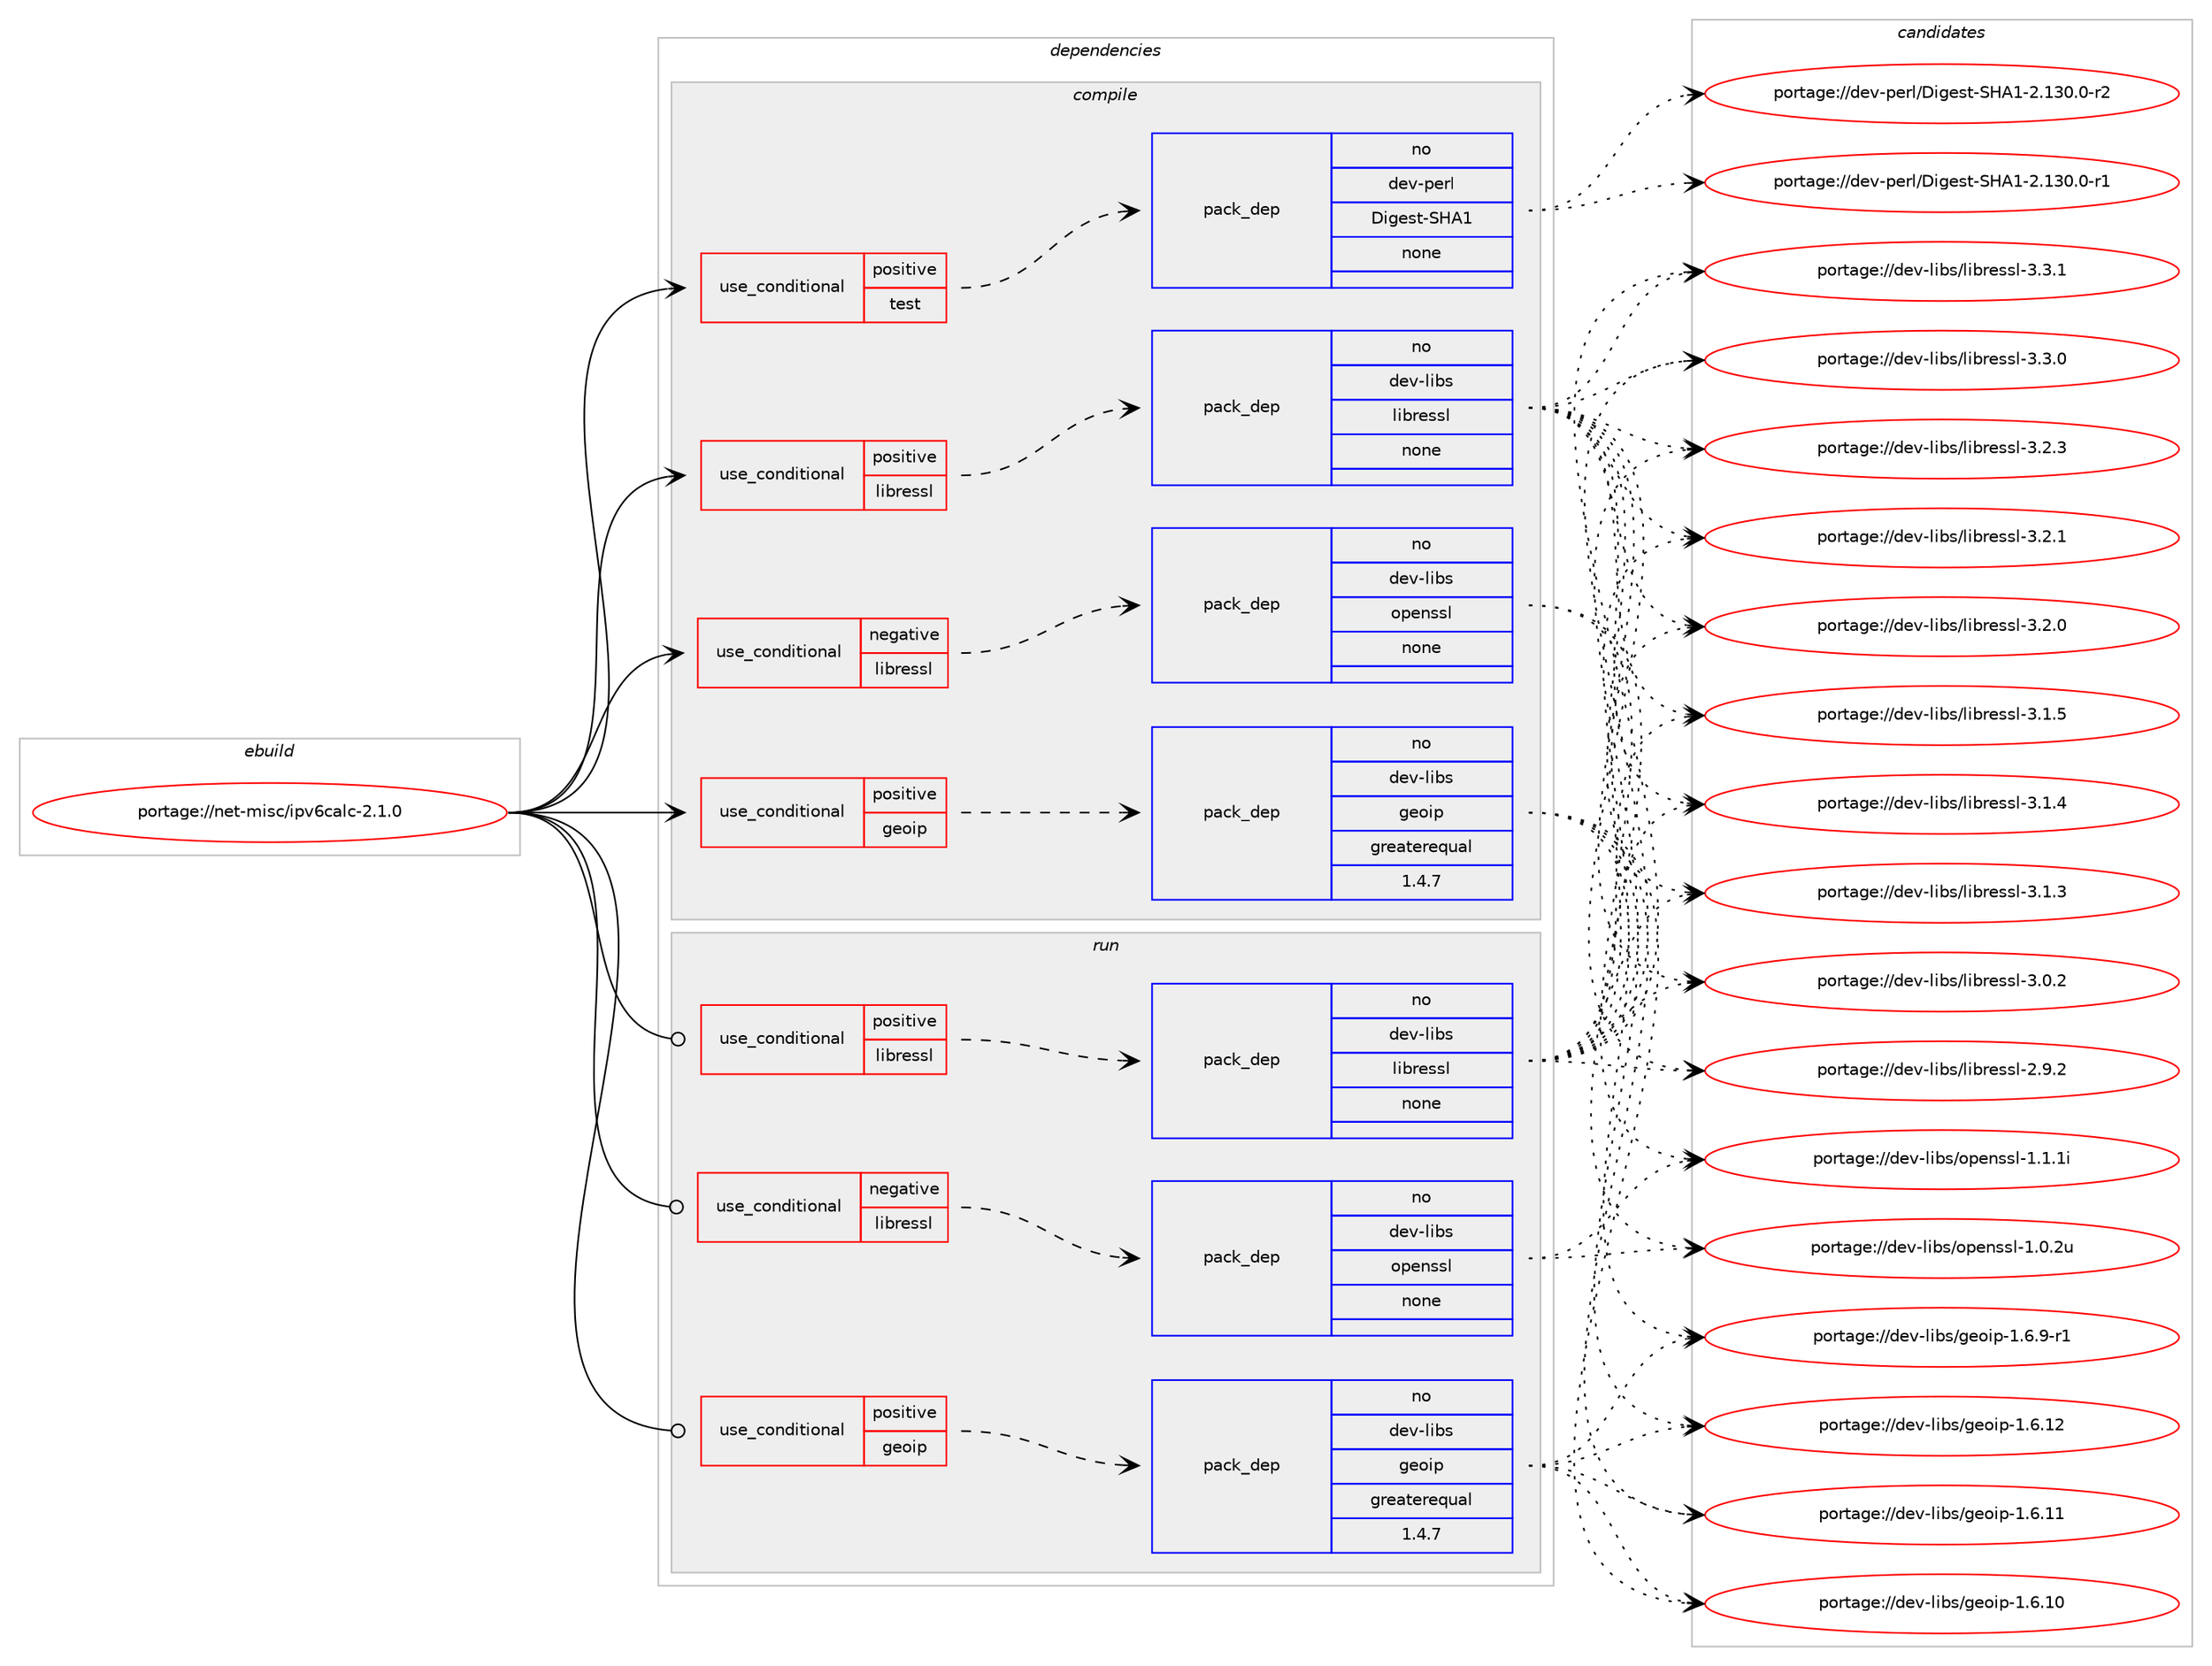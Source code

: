 digraph prolog {

# *************
# Graph options
# *************

newrank=true;
concentrate=true;
compound=true;
graph [rankdir=LR,fontname=Helvetica,fontsize=10,ranksep=1.5];#, ranksep=2.5, nodesep=0.2];
edge  [arrowhead=vee];
node  [fontname=Helvetica,fontsize=10];

# **********
# The ebuild
# **********

subgraph cluster_leftcol {
color=gray;
rank=same;
label=<<i>ebuild</i>>;
id [label="portage://net-misc/ipv6calc-2.1.0", color=red, width=4, href="../net-misc/ipv6calc-2.1.0.svg"];
}

# ****************
# The dependencies
# ****************

subgraph cluster_midcol {
color=gray;
label=<<i>dependencies</i>>;
subgraph cluster_compile {
fillcolor="#eeeeee";
style=filled;
label=<<i>compile</i>>;
subgraph cond950 {
dependency5234 [label=<<TABLE BORDER="0" CELLBORDER="1" CELLSPACING="0" CELLPADDING="4"><TR><TD ROWSPAN="3" CELLPADDING="10">use_conditional</TD></TR><TR><TD>negative</TD></TR><TR><TD>libressl</TD></TR></TABLE>>, shape=none, color=red];
subgraph pack4120 {
dependency5235 [label=<<TABLE BORDER="0" CELLBORDER="1" CELLSPACING="0" CELLPADDING="4" WIDTH="220"><TR><TD ROWSPAN="6" CELLPADDING="30">pack_dep</TD></TR><TR><TD WIDTH="110">no</TD></TR><TR><TD>dev-libs</TD></TR><TR><TD>openssl</TD></TR><TR><TD>none</TD></TR><TR><TD></TD></TR></TABLE>>, shape=none, color=blue];
}
dependency5234:e -> dependency5235:w [weight=20,style="dashed",arrowhead="vee"];
}
id:e -> dependency5234:w [weight=20,style="solid",arrowhead="vee"];
subgraph cond951 {
dependency5236 [label=<<TABLE BORDER="0" CELLBORDER="1" CELLSPACING="0" CELLPADDING="4"><TR><TD ROWSPAN="3" CELLPADDING="10">use_conditional</TD></TR><TR><TD>positive</TD></TR><TR><TD>geoip</TD></TR></TABLE>>, shape=none, color=red];
subgraph pack4121 {
dependency5237 [label=<<TABLE BORDER="0" CELLBORDER="1" CELLSPACING="0" CELLPADDING="4" WIDTH="220"><TR><TD ROWSPAN="6" CELLPADDING="30">pack_dep</TD></TR><TR><TD WIDTH="110">no</TD></TR><TR><TD>dev-libs</TD></TR><TR><TD>geoip</TD></TR><TR><TD>greaterequal</TD></TR><TR><TD>1.4.7</TD></TR></TABLE>>, shape=none, color=blue];
}
dependency5236:e -> dependency5237:w [weight=20,style="dashed",arrowhead="vee"];
}
id:e -> dependency5236:w [weight=20,style="solid",arrowhead="vee"];
subgraph cond952 {
dependency5238 [label=<<TABLE BORDER="0" CELLBORDER="1" CELLSPACING="0" CELLPADDING="4"><TR><TD ROWSPAN="3" CELLPADDING="10">use_conditional</TD></TR><TR><TD>positive</TD></TR><TR><TD>libressl</TD></TR></TABLE>>, shape=none, color=red];
subgraph pack4122 {
dependency5239 [label=<<TABLE BORDER="0" CELLBORDER="1" CELLSPACING="0" CELLPADDING="4" WIDTH="220"><TR><TD ROWSPAN="6" CELLPADDING="30">pack_dep</TD></TR><TR><TD WIDTH="110">no</TD></TR><TR><TD>dev-libs</TD></TR><TR><TD>libressl</TD></TR><TR><TD>none</TD></TR><TR><TD></TD></TR></TABLE>>, shape=none, color=blue];
}
dependency5238:e -> dependency5239:w [weight=20,style="dashed",arrowhead="vee"];
}
id:e -> dependency5238:w [weight=20,style="solid",arrowhead="vee"];
subgraph cond953 {
dependency5240 [label=<<TABLE BORDER="0" CELLBORDER="1" CELLSPACING="0" CELLPADDING="4"><TR><TD ROWSPAN="3" CELLPADDING="10">use_conditional</TD></TR><TR><TD>positive</TD></TR><TR><TD>test</TD></TR></TABLE>>, shape=none, color=red];
subgraph pack4123 {
dependency5241 [label=<<TABLE BORDER="0" CELLBORDER="1" CELLSPACING="0" CELLPADDING="4" WIDTH="220"><TR><TD ROWSPAN="6" CELLPADDING="30">pack_dep</TD></TR><TR><TD WIDTH="110">no</TD></TR><TR><TD>dev-perl</TD></TR><TR><TD>Digest-SHA1</TD></TR><TR><TD>none</TD></TR><TR><TD></TD></TR></TABLE>>, shape=none, color=blue];
}
dependency5240:e -> dependency5241:w [weight=20,style="dashed",arrowhead="vee"];
}
id:e -> dependency5240:w [weight=20,style="solid",arrowhead="vee"];
}
subgraph cluster_compileandrun {
fillcolor="#eeeeee";
style=filled;
label=<<i>compile and run</i>>;
}
subgraph cluster_run {
fillcolor="#eeeeee";
style=filled;
label=<<i>run</i>>;
subgraph cond954 {
dependency5242 [label=<<TABLE BORDER="0" CELLBORDER="1" CELLSPACING="0" CELLPADDING="4"><TR><TD ROWSPAN="3" CELLPADDING="10">use_conditional</TD></TR><TR><TD>negative</TD></TR><TR><TD>libressl</TD></TR></TABLE>>, shape=none, color=red];
subgraph pack4124 {
dependency5243 [label=<<TABLE BORDER="0" CELLBORDER="1" CELLSPACING="0" CELLPADDING="4" WIDTH="220"><TR><TD ROWSPAN="6" CELLPADDING="30">pack_dep</TD></TR><TR><TD WIDTH="110">no</TD></TR><TR><TD>dev-libs</TD></TR><TR><TD>openssl</TD></TR><TR><TD>none</TD></TR><TR><TD></TD></TR></TABLE>>, shape=none, color=blue];
}
dependency5242:e -> dependency5243:w [weight=20,style="dashed",arrowhead="vee"];
}
id:e -> dependency5242:w [weight=20,style="solid",arrowhead="odot"];
subgraph cond955 {
dependency5244 [label=<<TABLE BORDER="0" CELLBORDER="1" CELLSPACING="0" CELLPADDING="4"><TR><TD ROWSPAN="3" CELLPADDING="10">use_conditional</TD></TR><TR><TD>positive</TD></TR><TR><TD>geoip</TD></TR></TABLE>>, shape=none, color=red];
subgraph pack4125 {
dependency5245 [label=<<TABLE BORDER="0" CELLBORDER="1" CELLSPACING="0" CELLPADDING="4" WIDTH="220"><TR><TD ROWSPAN="6" CELLPADDING="30">pack_dep</TD></TR><TR><TD WIDTH="110">no</TD></TR><TR><TD>dev-libs</TD></TR><TR><TD>geoip</TD></TR><TR><TD>greaterequal</TD></TR><TR><TD>1.4.7</TD></TR></TABLE>>, shape=none, color=blue];
}
dependency5244:e -> dependency5245:w [weight=20,style="dashed",arrowhead="vee"];
}
id:e -> dependency5244:w [weight=20,style="solid",arrowhead="odot"];
subgraph cond956 {
dependency5246 [label=<<TABLE BORDER="0" CELLBORDER="1" CELLSPACING="0" CELLPADDING="4"><TR><TD ROWSPAN="3" CELLPADDING="10">use_conditional</TD></TR><TR><TD>positive</TD></TR><TR><TD>libressl</TD></TR></TABLE>>, shape=none, color=red];
subgraph pack4126 {
dependency5247 [label=<<TABLE BORDER="0" CELLBORDER="1" CELLSPACING="0" CELLPADDING="4" WIDTH="220"><TR><TD ROWSPAN="6" CELLPADDING="30">pack_dep</TD></TR><TR><TD WIDTH="110">no</TD></TR><TR><TD>dev-libs</TD></TR><TR><TD>libressl</TD></TR><TR><TD>none</TD></TR><TR><TD></TD></TR></TABLE>>, shape=none, color=blue];
}
dependency5246:e -> dependency5247:w [weight=20,style="dashed",arrowhead="vee"];
}
id:e -> dependency5246:w [weight=20,style="solid",arrowhead="odot"];
}
}

# **************
# The candidates
# **************

subgraph cluster_choices {
rank=same;
color=gray;
label=<<i>candidates</i>>;

subgraph choice4120 {
color=black;
nodesep=1;
choice100101118451081059811547111112101110115115108454946494649105 [label="portage://dev-libs/openssl-1.1.1i", color=red, width=4,href="../dev-libs/openssl-1.1.1i.svg"];
choice100101118451081059811547111112101110115115108454946484650117 [label="portage://dev-libs/openssl-1.0.2u", color=red, width=4,href="../dev-libs/openssl-1.0.2u.svg"];
dependency5235:e -> choice100101118451081059811547111112101110115115108454946494649105:w [style=dotted,weight="100"];
dependency5235:e -> choice100101118451081059811547111112101110115115108454946484650117:w [style=dotted,weight="100"];
}
subgraph choice4121 {
color=black;
nodesep=1;
choice1001011184510810598115471031011111051124549465446574511449 [label="portage://dev-libs/geoip-1.6.9-r1", color=red, width=4,href="../dev-libs/geoip-1.6.9-r1.svg"];
choice10010111845108105981154710310111110511245494654464950 [label="portage://dev-libs/geoip-1.6.12", color=red, width=4,href="../dev-libs/geoip-1.6.12.svg"];
choice10010111845108105981154710310111110511245494654464949 [label="portage://dev-libs/geoip-1.6.11", color=red, width=4,href="../dev-libs/geoip-1.6.11.svg"];
choice10010111845108105981154710310111110511245494654464948 [label="portage://dev-libs/geoip-1.6.10", color=red, width=4,href="../dev-libs/geoip-1.6.10.svg"];
dependency5237:e -> choice1001011184510810598115471031011111051124549465446574511449:w [style=dotted,weight="100"];
dependency5237:e -> choice10010111845108105981154710310111110511245494654464950:w [style=dotted,weight="100"];
dependency5237:e -> choice10010111845108105981154710310111110511245494654464949:w [style=dotted,weight="100"];
dependency5237:e -> choice10010111845108105981154710310111110511245494654464948:w [style=dotted,weight="100"];
}
subgraph choice4122 {
color=black;
nodesep=1;
choice10010111845108105981154710810598114101115115108455146514649 [label="portage://dev-libs/libressl-3.3.1", color=red, width=4,href="../dev-libs/libressl-3.3.1.svg"];
choice10010111845108105981154710810598114101115115108455146514648 [label="portage://dev-libs/libressl-3.3.0", color=red, width=4,href="../dev-libs/libressl-3.3.0.svg"];
choice10010111845108105981154710810598114101115115108455146504651 [label="portage://dev-libs/libressl-3.2.3", color=red, width=4,href="../dev-libs/libressl-3.2.3.svg"];
choice10010111845108105981154710810598114101115115108455146504649 [label="portage://dev-libs/libressl-3.2.1", color=red, width=4,href="../dev-libs/libressl-3.2.1.svg"];
choice10010111845108105981154710810598114101115115108455146504648 [label="portage://dev-libs/libressl-3.2.0", color=red, width=4,href="../dev-libs/libressl-3.2.0.svg"];
choice10010111845108105981154710810598114101115115108455146494653 [label="portage://dev-libs/libressl-3.1.5", color=red, width=4,href="../dev-libs/libressl-3.1.5.svg"];
choice10010111845108105981154710810598114101115115108455146494652 [label="portage://dev-libs/libressl-3.1.4", color=red, width=4,href="../dev-libs/libressl-3.1.4.svg"];
choice10010111845108105981154710810598114101115115108455146494651 [label="portage://dev-libs/libressl-3.1.3", color=red, width=4,href="../dev-libs/libressl-3.1.3.svg"];
choice10010111845108105981154710810598114101115115108455146484650 [label="portage://dev-libs/libressl-3.0.2", color=red, width=4,href="../dev-libs/libressl-3.0.2.svg"];
choice10010111845108105981154710810598114101115115108455046574650 [label="portage://dev-libs/libressl-2.9.2", color=red, width=4,href="../dev-libs/libressl-2.9.2.svg"];
dependency5239:e -> choice10010111845108105981154710810598114101115115108455146514649:w [style=dotted,weight="100"];
dependency5239:e -> choice10010111845108105981154710810598114101115115108455146514648:w [style=dotted,weight="100"];
dependency5239:e -> choice10010111845108105981154710810598114101115115108455146504651:w [style=dotted,weight="100"];
dependency5239:e -> choice10010111845108105981154710810598114101115115108455146504649:w [style=dotted,weight="100"];
dependency5239:e -> choice10010111845108105981154710810598114101115115108455146504648:w [style=dotted,weight="100"];
dependency5239:e -> choice10010111845108105981154710810598114101115115108455146494653:w [style=dotted,weight="100"];
dependency5239:e -> choice10010111845108105981154710810598114101115115108455146494652:w [style=dotted,weight="100"];
dependency5239:e -> choice10010111845108105981154710810598114101115115108455146494651:w [style=dotted,weight="100"];
dependency5239:e -> choice10010111845108105981154710810598114101115115108455146484650:w [style=dotted,weight="100"];
dependency5239:e -> choice10010111845108105981154710810598114101115115108455046574650:w [style=dotted,weight="100"];
}
subgraph choice4123 {
color=black;
nodesep=1;
choice100101118451121011141084768105103101115116458372654945504649514846484511450 [label="portage://dev-perl/Digest-SHA1-2.130.0-r2", color=red, width=4,href="../dev-perl/Digest-SHA1-2.130.0-r2.svg"];
choice100101118451121011141084768105103101115116458372654945504649514846484511449 [label="portage://dev-perl/Digest-SHA1-2.130.0-r1", color=red, width=4,href="../dev-perl/Digest-SHA1-2.130.0-r1.svg"];
dependency5241:e -> choice100101118451121011141084768105103101115116458372654945504649514846484511450:w [style=dotted,weight="100"];
dependency5241:e -> choice100101118451121011141084768105103101115116458372654945504649514846484511449:w [style=dotted,weight="100"];
}
subgraph choice4124 {
color=black;
nodesep=1;
choice100101118451081059811547111112101110115115108454946494649105 [label="portage://dev-libs/openssl-1.1.1i", color=red, width=4,href="../dev-libs/openssl-1.1.1i.svg"];
choice100101118451081059811547111112101110115115108454946484650117 [label="portage://dev-libs/openssl-1.0.2u", color=red, width=4,href="../dev-libs/openssl-1.0.2u.svg"];
dependency5243:e -> choice100101118451081059811547111112101110115115108454946494649105:w [style=dotted,weight="100"];
dependency5243:e -> choice100101118451081059811547111112101110115115108454946484650117:w [style=dotted,weight="100"];
}
subgraph choice4125 {
color=black;
nodesep=1;
choice1001011184510810598115471031011111051124549465446574511449 [label="portage://dev-libs/geoip-1.6.9-r1", color=red, width=4,href="../dev-libs/geoip-1.6.9-r1.svg"];
choice10010111845108105981154710310111110511245494654464950 [label="portage://dev-libs/geoip-1.6.12", color=red, width=4,href="../dev-libs/geoip-1.6.12.svg"];
choice10010111845108105981154710310111110511245494654464949 [label="portage://dev-libs/geoip-1.6.11", color=red, width=4,href="../dev-libs/geoip-1.6.11.svg"];
choice10010111845108105981154710310111110511245494654464948 [label="portage://dev-libs/geoip-1.6.10", color=red, width=4,href="../dev-libs/geoip-1.6.10.svg"];
dependency5245:e -> choice1001011184510810598115471031011111051124549465446574511449:w [style=dotted,weight="100"];
dependency5245:e -> choice10010111845108105981154710310111110511245494654464950:w [style=dotted,weight="100"];
dependency5245:e -> choice10010111845108105981154710310111110511245494654464949:w [style=dotted,weight="100"];
dependency5245:e -> choice10010111845108105981154710310111110511245494654464948:w [style=dotted,weight="100"];
}
subgraph choice4126 {
color=black;
nodesep=1;
choice10010111845108105981154710810598114101115115108455146514649 [label="portage://dev-libs/libressl-3.3.1", color=red, width=4,href="../dev-libs/libressl-3.3.1.svg"];
choice10010111845108105981154710810598114101115115108455146514648 [label="portage://dev-libs/libressl-3.3.0", color=red, width=4,href="../dev-libs/libressl-3.3.0.svg"];
choice10010111845108105981154710810598114101115115108455146504651 [label="portage://dev-libs/libressl-3.2.3", color=red, width=4,href="../dev-libs/libressl-3.2.3.svg"];
choice10010111845108105981154710810598114101115115108455146504649 [label="portage://dev-libs/libressl-3.2.1", color=red, width=4,href="../dev-libs/libressl-3.2.1.svg"];
choice10010111845108105981154710810598114101115115108455146504648 [label="portage://dev-libs/libressl-3.2.0", color=red, width=4,href="../dev-libs/libressl-3.2.0.svg"];
choice10010111845108105981154710810598114101115115108455146494653 [label="portage://dev-libs/libressl-3.1.5", color=red, width=4,href="../dev-libs/libressl-3.1.5.svg"];
choice10010111845108105981154710810598114101115115108455146494652 [label="portage://dev-libs/libressl-3.1.4", color=red, width=4,href="../dev-libs/libressl-3.1.4.svg"];
choice10010111845108105981154710810598114101115115108455146494651 [label="portage://dev-libs/libressl-3.1.3", color=red, width=4,href="../dev-libs/libressl-3.1.3.svg"];
choice10010111845108105981154710810598114101115115108455146484650 [label="portage://dev-libs/libressl-3.0.2", color=red, width=4,href="../dev-libs/libressl-3.0.2.svg"];
choice10010111845108105981154710810598114101115115108455046574650 [label="portage://dev-libs/libressl-2.9.2", color=red, width=4,href="../dev-libs/libressl-2.9.2.svg"];
dependency5247:e -> choice10010111845108105981154710810598114101115115108455146514649:w [style=dotted,weight="100"];
dependency5247:e -> choice10010111845108105981154710810598114101115115108455146514648:w [style=dotted,weight="100"];
dependency5247:e -> choice10010111845108105981154710810598114101115115108455146504651:w [style=dotted,weight="100"];
dependency5247:e -> choice10010111845108105981154710810598114101115115108455146504649:w [style=dotted,weight="100"];
dependency5247:e -> choice10010111845108105981154710810598114101115115108455146504648:w [style=dotted,weight="100"];
dependency5247:e -> choice10010111845108105981154710810598114101115115108455146494653:w [style=dotted,weight="100"];
dependency5247:e -> choice10010111845108105981154710810598114101115115108455146494652:w [style=dotted,weight="100"];
dependency5247:e -> choice10010111845108105981154710810598114101115115108455146494651:w [style=dotted,weight="100"];
dependency5247:e -> choice10010111845108105981154710810598114101115115108455146484650:w [style=dotted,weight="100"];
dependency5247:e -> choice10010111845108105981154710810598114101115115108455046574650:w [style=dotted,weight="100"];
}
}

}
